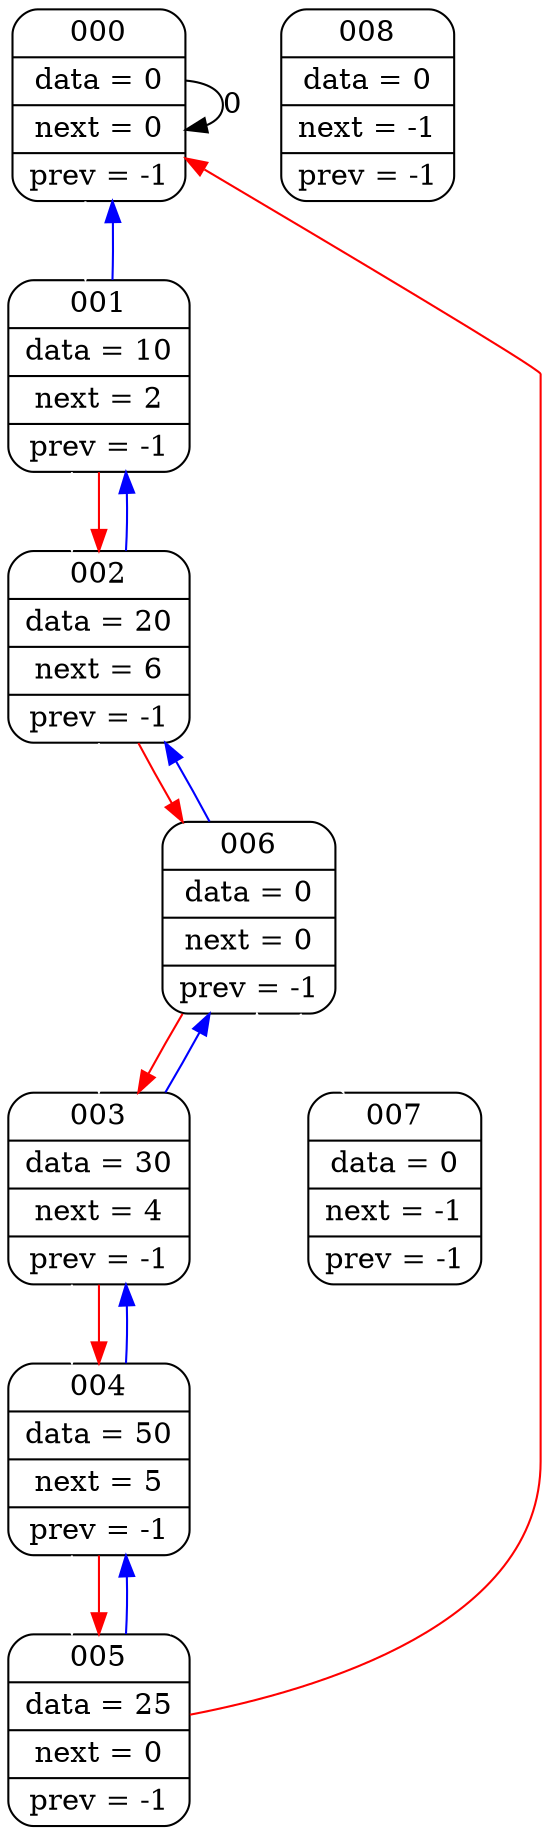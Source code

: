 
digraph G{
    node000 [shape=Mrecord; label = " {000 | data =  0 | next =  0 | prev = -1 } "];
    node001 [shape=Mrecord; label = " {001 | data = 10 | next =  2 | prev = -1 } "];
    node002 [shape=Mrecord; label = " {002 | data = 20 | next =  6 | prev = -1 } "];
    node003 [shape=Mrecord; label = " {003 | data = 30 | next =  4 | prev = -1 } "];
    node004 [shape=Mrecord; label = " {004 | data = 50 | next =  5 | prev = -1 } "];
    node005 [shape=Mrecord; label = " {005 | data = 25 | next =  0 | prev = -1 } "];
    node006 [shape=Mrecord; label = " {006 | data =  0 | next =  0 | prev = -1 } "];
    node007 [shape=Mrecord; label = " {007 | data =  0 | next = -1 | prev = -1 } "];
    node008 [shape=Mrecord; label = " {008 | data =  0 | next = -1 | prev = -1 } "];

    node000 -> node001 [weight = 1000; color = white; ];
    node001 -> node002 [weight = 1000; color = white; ];
    node002 -> node003 [weight = 1000; color = white; ];
    node003 -> node004 [weight = 1000; color = white; ];
    node004 -> node005 [weight = 1000; color = white; ];
    node005 -> node006 [weight = 1000; color = white; ];
    node006 -> node007 [weight = 1000; color = white; ];

    node000 -> node000 [label = "0"];

    node001 -> node002 [color = red;]
    node002 -> node006 [color = red;]
    node006 -> node003 [color = red;]
    node003 -> node004 [color = red;]
    node004 -> node005 [color = red;]
    node005 -> node000 [color = red;]

    node001 -> node000 [color = blue;]
    node002 -> node001 [color = blue;]
    node006 -> node002 [color = blue;]
    node003 -> node006 [color = blue;]
    node004 -> node003 [color = blue;]
    node005 -> node004 [color = blue;]  
}